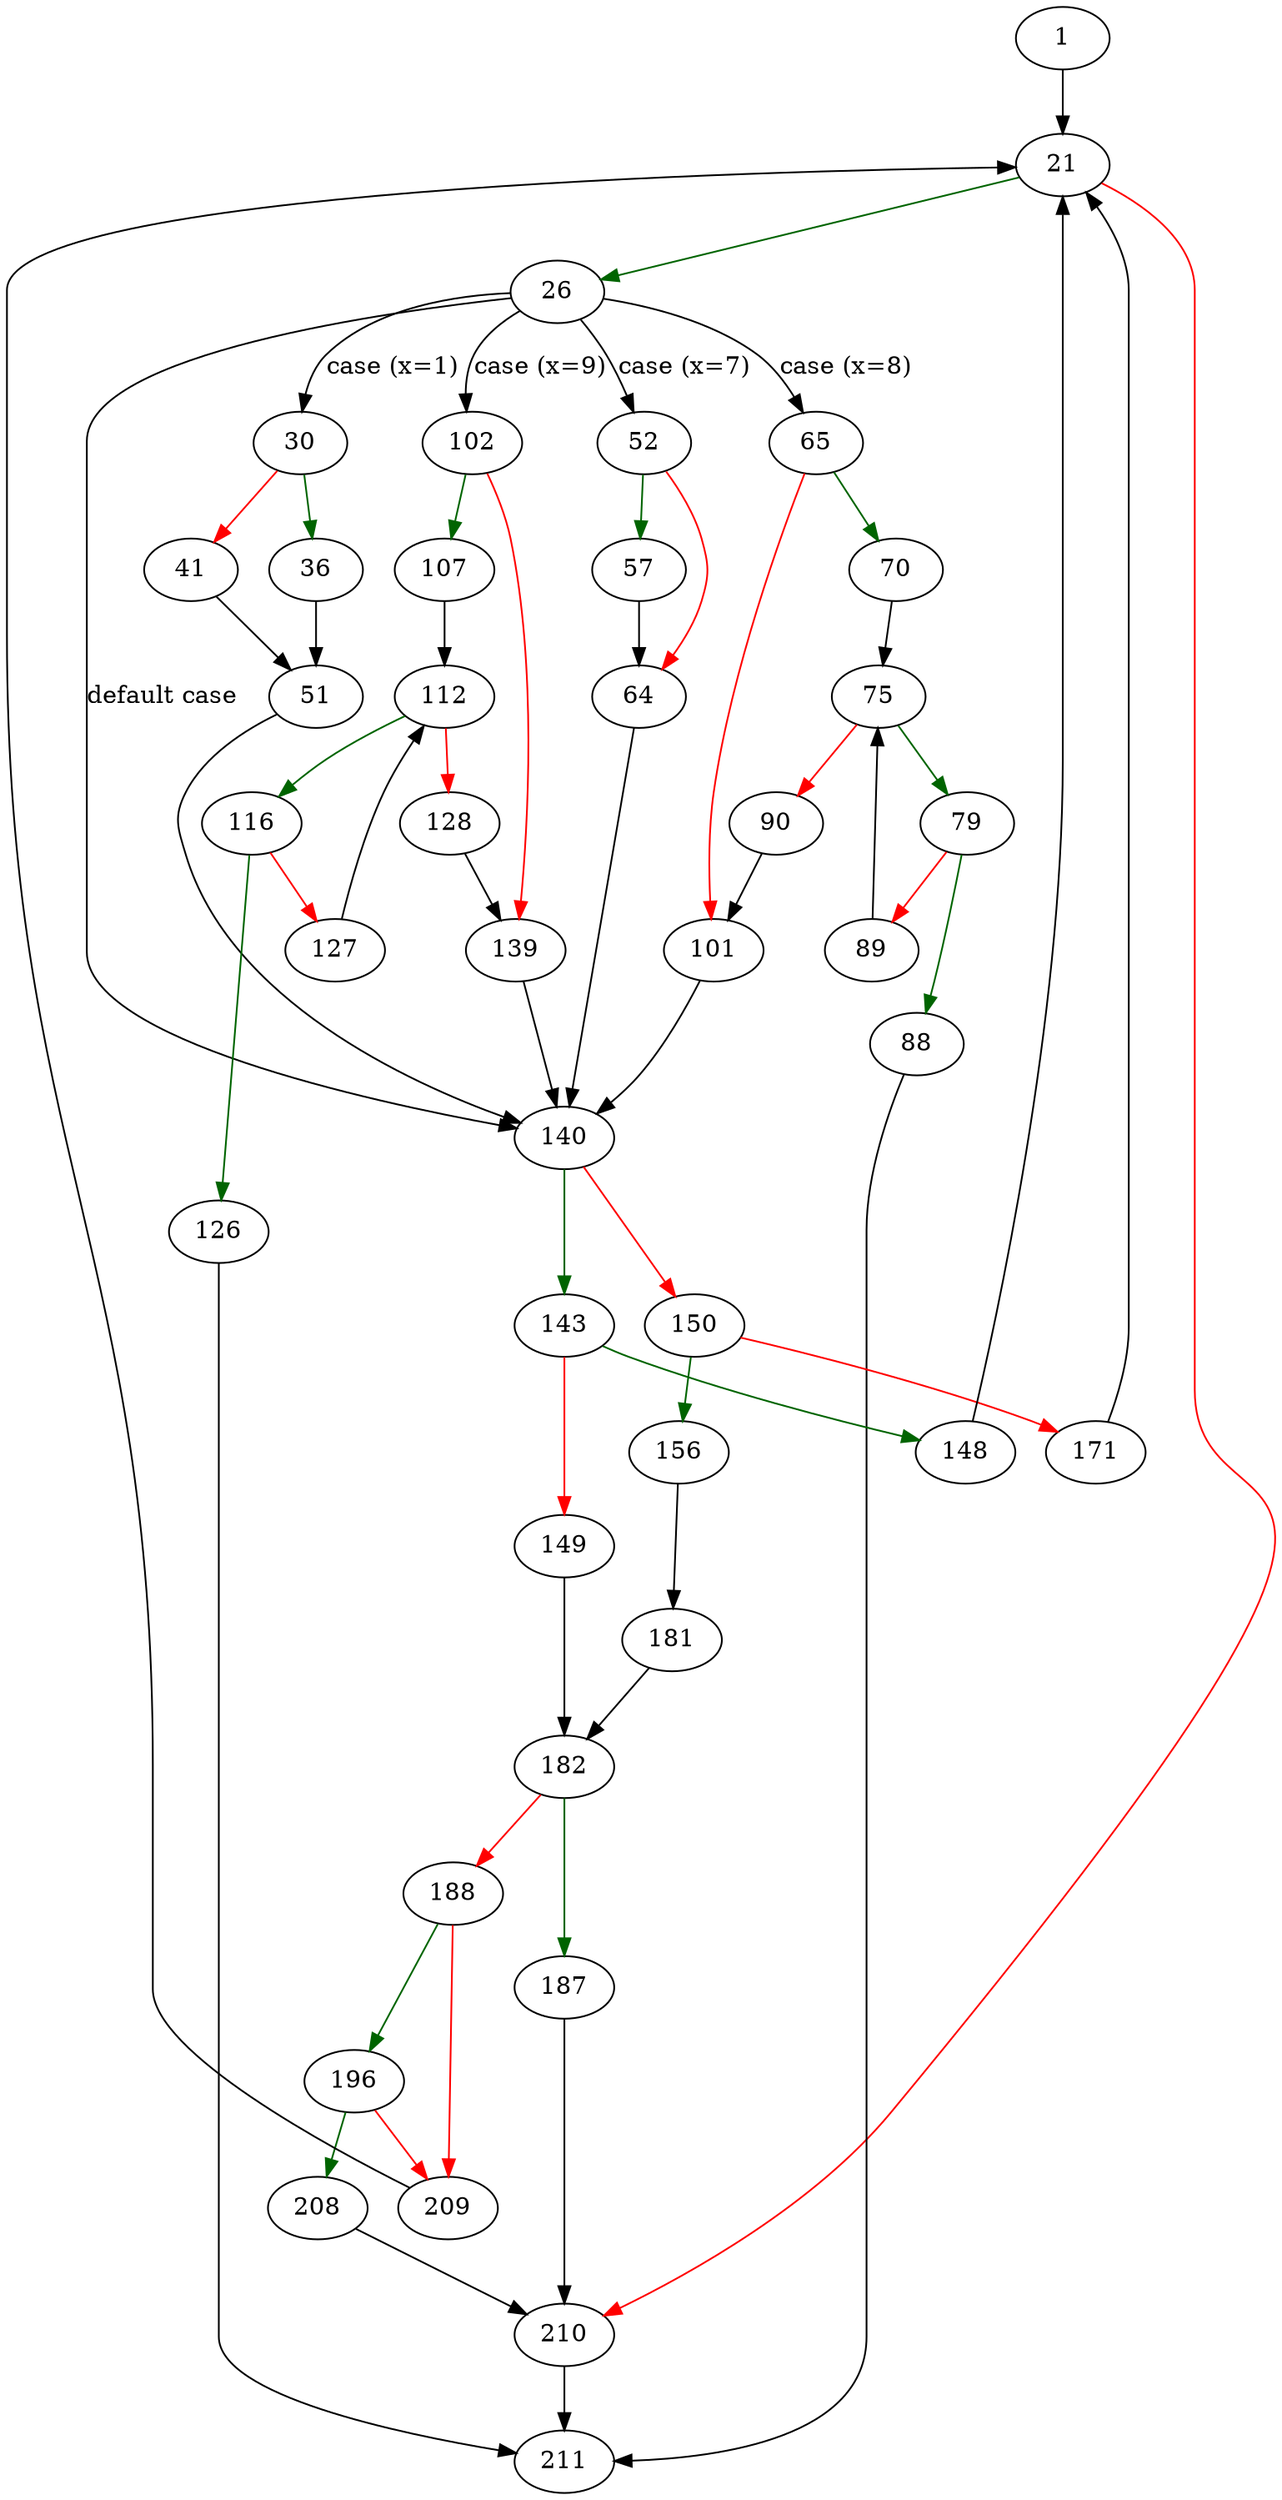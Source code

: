 strict digraph "completionNext" {
	// Node definitions.
	1 [entry=true];
	21;
	26;
	210;
	30;
	52;
	65;
	102;
	140;
	36;
	41;
	51;
	57;
	64;
	70;
	101;
	75;
	79;
	90;
	88;
	89;
	211;
	107;
	139;
	112;
	116;
	128;
	126;
	127;
	143;
	150;
	148;
	149;
	182;
	156;
	171;
	181;
	187;
	188;
	196;
	209;
	208;

	// Edge definitions.
	1 -> 21;
	21 -> 26 [
		color=darkgreen
		cond=true
	];
	21 -> 210 [
		color=red
		cond=false
	];
	26 -> 30 [
		cond="case (x=1)"
		label="case (x=1)"
	];
	26 -> 52 [
		cond="case (x=7)"
		label="case (x=7)"
	];
	26 -> 65 [
		cond="case (x=8)"
		label="case (x=8)"
	];
	26 -> 102 [
		cond="case (x=9)"
		label="case (x=9)"
	];
	26 -> 140 [
		cond="default case"
		label="default case"
	];
	210 -> 211;
	30 -> 36 [
		color=darkgreen
		cond=true
	];
	30 -> 41 [
		color=red
		cond=false
	];
	52 -> 57 [
		color=darkgreen
		cond=true
	];
	52 -> 64 [
		color=red
		cond=false
	];
	65 -> 70 [
		color=darkgreen
		cond=true
	];
	65 -> 101 [
		color=red
		cond=false
	];
	102 -> 107 [
		color=darkgreen
		cond=true
	];
	102 -> 139 [
		color=red
		cond=false
	];
	140 -> 143 [
		color=darkgreen
		cond=true
	];
	140 -> 150 [
		color=red
		cond=false
	];
	36 -> 51;
	41 -> 51;
	51 -> 140;
	57 -> 64;
	64 -> 140;
	70 -> 75;
	101 -> 140;
	75 -> 79 [
		color=darkgreen
		cond=true
	];
	75 -> 90 [
		color=red
		cond=false
	];
	79 -> 88 [
		color=darkgreen
		cond=true
	];
	79 -> 89 [
		color=red
		cond=false
	];
	90 -> 101;
	88 -> 211;
	89 -> 75;
	107 -> 112;
	139 -> 140;
	112 -> 116 [
		color=darkgreen
		cond=true
	];
	112 -> 128 [
		color=red
		cond=false
	];
	116 -> 126 [
		color=darkgreen
		cond=true
	];
	116 -> 127 [
		color=red
		cond=false
	];
	128 -> 139;
	126 -> 211;
	127 -> 112;
	143 -> 148 [
		color=darkgreen
		cond=true
	];
	143 -> 149 [
		color=red
		cond=false
	];
	150 -> 156 [
		color=darkgreen
		cond=true
	];
	150 -> 171 [
		color=red
		cond=false
	];
	148 -> 21;
	149 -> 182;
	182 -> 187 [
		color=darkgreen
		cond=true
	];
	182 -> 188 [
		color=red
		cond=false
	];
	156 -> 181;
	171 -> 21;
	181 -> 182;
	187 -> 210;
	188 -> 196 [
		color=darkgreen
		cond=true
	];
	188 -> 209 [
		color=red
		cond=false
	];
	196 -> 209 [
		color=red
		cond=false
	];
	196 -> 208 [
		color=darkgreen
		cond=true
	];
	209 -> 21;
	208 -> 210;
}